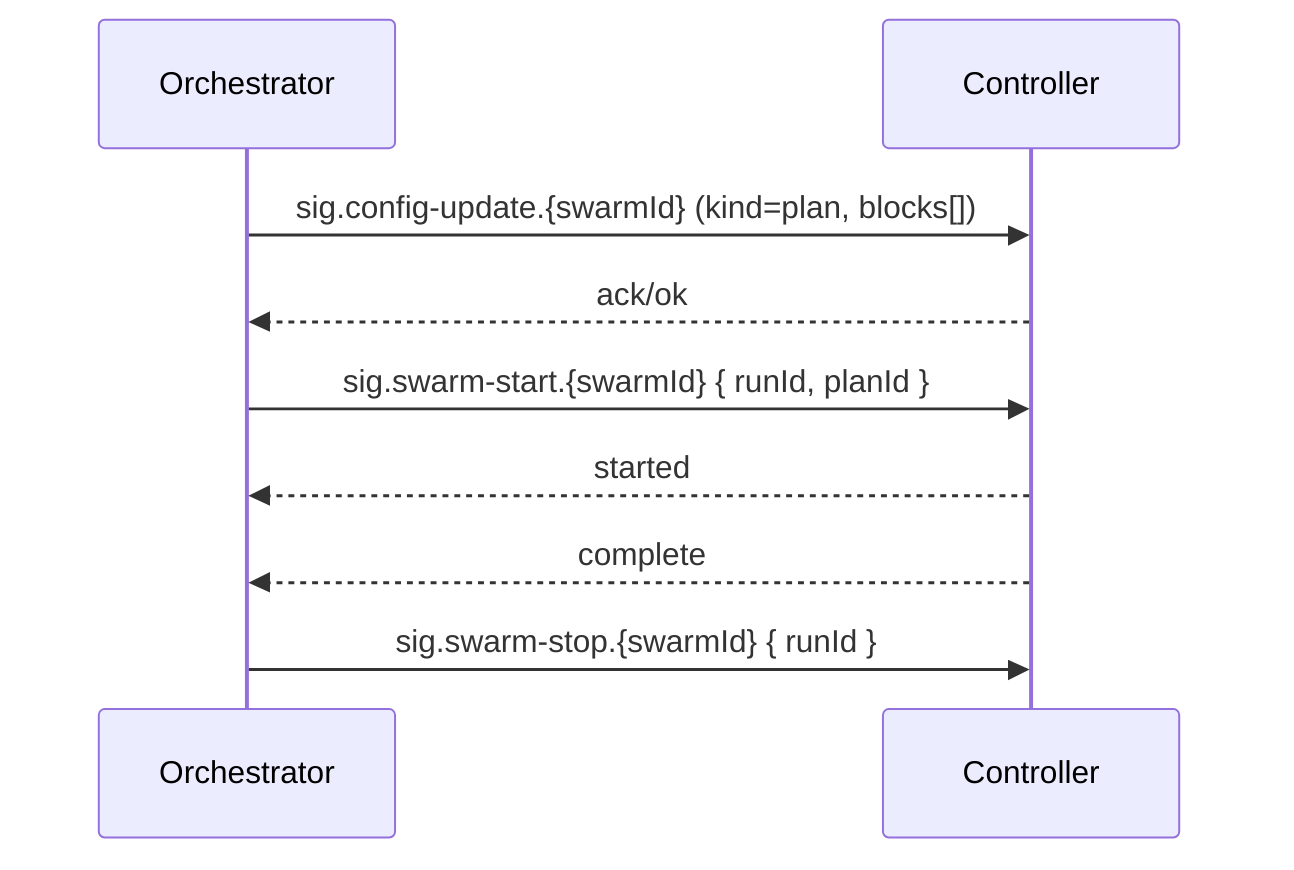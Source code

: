 sequenceDiagram
  participant QN as Orchestrator
  participant MSH as Controller

  QN->>MSH: sig.config-update.{swarmId} (kind=plan, blocks[])
  MSH-->>QN: ack/ok
  QN->>MSH: sig.swarm-start.{swarmId} { runId, planId }
  MSH-->>QN: started
  MSH-->>QN: complete
  QN->>MSH: sig.swarm-stop.{swarmId} { runId }